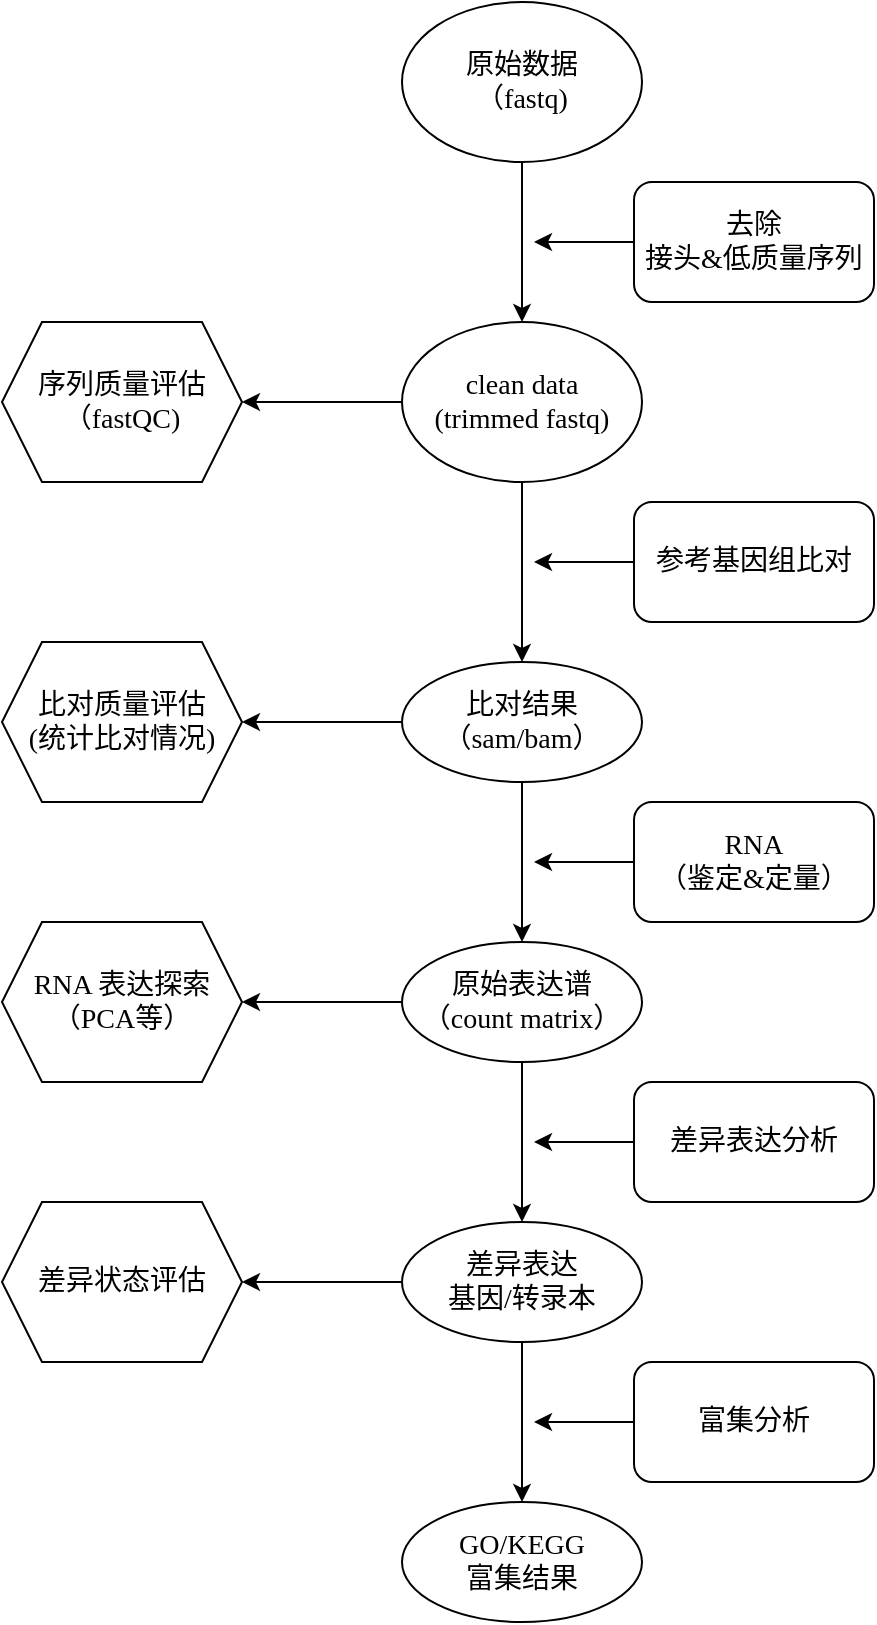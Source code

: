<mxfile version="16.2.7" type="github" pages="5">
  <diagram id="SD_GLQ9VekcqfIouxr11" name="RNA-seq常规分析流程">
    <mxGraphModel dx="1422" dy="762" grid="1" gridSize="10" guides="1" tooltips="1" connect="1" arrows="1" fold="1" page="1" pageScale="1" pageWidth="827" pageHeight="1169" background="#ffffff" math="0" shadow="0">
      <root>
        <mxCell id="HQpAR4vY4TTFvMgATuz_-0" />
        <mxCell id="HQpAR4vY4TTFvMgATuz_-1" parent="HQpAR4vY4TTFvMgATuz_-0" />
        <mxCell id="7me5INYPsJIEHoTj8Pcg-12" value="" style="edgeStyle=orthogonalEdgeStyle;shape=connector;curved=1;rounded=0;jumpStyle=none;jumpSize=6;orthogonalLoop=1;jettySize=auto;html=1;labelBackgroundColor=default;fontFamily=Times New Roman;fontSize=14;fontColor=default;endArrow=classic;endSize=6;targetPerimeterSpacing=0;strokeColor=default;" parent="HQpAR4vY4TTFvMgATuz_-1" source="7me5INYPsJIEHoTj8Pcg-0" target="7me5INYPsJIEHoTj8Pcg-11" edge="1">
          <mxGeometry relative="1" as="geometry" />
        </mxCell>
        <mxCell id="7me5INYPsJIEHoTj8Pcg-0" value="原始数据&lt;br style=&quot;font-size: 14px;&quot;&gt;（fastq)" style="ellipse;whiteSpace=wrap;html=1;fontFamily=Times New Roman;fontSize=14;" parent="HQpAR4vY4TTFvMgATuz_-1" vertex="1">
          <mxGeometry x="354" y="110" width="120" height="80" as="geometry" />
        </mxCell>
        <mxCell id="7me5INYPsJIEHoTj8Pcg-16" value="" style="edgeStyle=orthogonalEdgeStyle;shape=connector;curved=1;rounded=0;jumpStyle=none;jumpSize=6;orthogonalLoop=1;jettySize=auto;html=1;labelBackgroundColor=default;fontFamily=Times New Roman;fontSize=14;fontColor=default;endArrow=classic;endSize=6;targetPerimeterSpacing=0;strokeColor=default;" parent="HQpAR4vY4TTFvMgATuz_-1" source="7me5INYPsJIEHoTj8Pcg-11" target="7me5INYPsJIEHoTj8Pcg-15" edge="1">
          <mxGeometry relative="1" as="geometry" />
        </mxCell>
        <mxCell id="7me5INYPsJIEHoTj8Pcg-33" value="" style="edgeStyle=orthogonalEdgeStyle;shape=connector;curved=1;rounded=0;jumpStyle=none;jumpSize=6;orthogonalLoop=1;jettySize=auto;html=1;labelBackgroundColor=default;fontFamily=Times New Roman;fontSize=14;fontColor=default;endArrow=classic;endSize=6;targetPerimeterSpacing=0;strokeColor=default;" parent="HQpAR4vY4TTFvMgATuz_-1" source="7me5INYPsJIEHoTj8Pcg-11" target="7me5INYPsJIEHoTj8Pcg-32" edge="1">
          <mxGeometry relative="1" as="geometry" />
        </mxCell>
        <mxCell id="7me5INYPsJIEHoTj8Pcg-11" value="clean data&lt;br style=&quot;font-size: 14px;&quot;&gt;(trimmed fastq)" style="ellipse;whiteSpace=wrap;html=1;align=center;verticalAlign=middle;textDirection=ltr;fontFamily=Times New Roman;fontSize=14;" parent="HQpAR4vY4TTFvMgATuz_-1" vertex="1">
          <mxGeometry x="354" y="270" width="120" height="80" as="geometry" />
        </mxCell>
        <mxCell id="7me5INYPsJIEHoTj8Pcg-14" style="edgeStyle=orthogonalEdgeStyle;shape=connector;curved=1;rounded=0;jumpStyle=none;jumpSize=6;orthogonalLoop=1;jettySize=auto;html=1;exitX=0;exitY=0.5;exitDx=0;exitDy=0;labelBackgroundColor=default;fontFamily=Times New Roman;fontSize=14;fontColor=default;endArrow=classic;endSize=6;targetPerimeterSpacing=0;strokeColor=default;" parent="HQpAR4vY4TTFvMgATuz_-1" source="7me5INYPsJIEHoTj8Pcg-13" edge="1">
          <mxGeometry relative="1" as="geometry">
            <mxPoint x="420" y="230" as="targetPoint" />
          </mxGeometry>
        </mxCell>
        <mxCell id="7me5INYPsJIEHoTj8Pcg-13" value="去除&lt;br style=&quot;font-size: 14px;&quot;&gt;接头&amp;amp;低质量序列" style="rounded=1;whiteSpace=wrap;html=1;fontFamily=Times New Roman;fontSize=14;fontColor=default;" parent="HQpAR4vY4TTFvMgATuz_-1" vertex="1">
          <mxGeometry x="470" y="200" width="120" height="60" as="geometry" />
        </mxCell>
        <mxCell id="7me5INYPsJIEHoTj8Pcg-21" value="" style="edgeStyle=orthogonalEdgeStyle;shape=connector;curved=1;rounded=0;jumpStyle=none;jumpSize=6;orthogonalLoop=1;jettySize=auto;html=1;labelBackgroundColor=default;fontFamily=Times New Roman;fontSize=14;fontColor=default;endArrow=classic;endSize=6;targetPerimeterSpacing=0;strokeColor=default;" parent="HQpAR4vY4TTFvMgATuz_-1" source="7me5INYPsJIEHoTj8Pcg-15" target="7me5INYPsJIEHoTj8Pcg-20" edge="1">
          <mxGeometry relative="1" as="geometry" />
        </mxCell>
        <mxCell id="7me5INYPsJIEHoTj8Pcg-39" value="" style="edgeStyle=orthogonalEdgeStyle;shape=connector;curved=1;rounded=0;jumpStyle=none;jumpSize=6;orthogonalLoop=1;jettySize=auto;html=1;labelBackgroundColor=default;fontFamily=Times New Roman;fontSize=14;fontColor=default;endArrow=classic;endSize=6;targetPerimeterSpacing=0;strokeColor=default;" parent="HQpAR4vY4TTFvMgATuz_-1" source="7me5INYPsJIEHoTj8Pcg-15" target="7me5INYPsJIEHoTj8Pcg-38" edge="1">
          <mxGeometry relative="1" as="geometry" />
        </mxCell>
        <mxCell id="7me5INYPsJIEHoTj8Pcg-15" value="比对结果&lt;br style=&quot;font-size: 14px;&quot;&gt;（sam/bam）" style="ellipse;whiteSpace=wrap;html=1;fontFamily=Times New Roman;fontSize=14;" parent="HQpAR4vY4TTFvMgATuz_-1" vertex="1">
          <mxGeometry x="354" y="440" width="120" height="60" as="geometry" />
        </mxCell>
        <mxCell id="7me5INYPsJIEHoTj8Pcg-18" style="edgeStyle=orthogonalEdgeStyle;shape=connector;curved=1;rounded=0;jumpStyle=none;jumpSize=6;orthogonalLoop=1;jettySize=auto;html=1;exitX=0;exitY=0.5;exitDx=0;exitDy=0;labelBackgroundColor=default;fontFamily=Times New Roman;fontSize=14;fontColor=default;endArrow=classic;endSize=6;targetPerimeterSpacing=0;strokeColor=default;" parent="HQpAR4vY4TTFvMgATuz_-1" source="7me5INYPsJIEHoTj8Pcg-19" edge="1">
          <mxGeometry relative="1" as="geometry">
            <mxPoint x="420" y="390" as="targetPoint" />
          </mxGeometry>
        </mxCell>
        <mxCell id="7me5INYPsJIEHoTj8Pcg-19" value="参考基因组比对" style="rounded=1;whiteSpace=wrap;html=1;fontFamily=Times New Roman;fontSize=14;fontColor=default;" parent="HQpAR4vY4TTFvMgATuz_-1" vertex="1">
          <mxGeometry x="470" y="360" width="120" height="60" as="geometry" />
        </mxCell>
        <mxCell id="7me5INYPsJIEHoTj8Pcg-25" value="" style="edgeStyle=orthogonalEdgeStyle;shape=connector;curved=1;rounded=0;jumpStyle=none;jumpSize=6;orthogonalLoop=1;jettySize=auto;html=1;labelBackgroundColor=default;fontFamily=Times New Roman;fontSize=14;fontColor=default;endArrow=classic;endSize=6;targetPerimeterSpacing=0;strokeColor=default;" parent="HQpAR4vY4TTFvMgATuz_-1" source="7me5INYPsJIEHoTj8Pcg-20" target="7me5INYPsJIEHoTj8Pcg-24" edge="1">
          <mxGeometry relative="1" as="geometry" />
        </mxCell>
        <mxCell id="7me5INYPsJIEHoTj8Pcg-41" value="" style="edgeStyle=orthogonalEdgeStyle;shape=connector;curved=1;rounded=0;jumpStyle=none;jumpSize=6;orthogonalLoop=1;jettySize=auto;html=1;labelBackgroundColor=default;fontFamily=Times New Roman;fontSize=14;fontColor=default;endArrow=classic;endSize=6;targetPerimeterSpacing=0;strokeColor=default;" parent="HQpAR4vY4TTFvMgATuz_-1" source="7me5INYPsJIEHoTj8Pcg-20" target="7me5INYPsJIEHoTj8Pcg-40" edge="1">
          <mxGeometry relative="1" as="geometry" />
        </mxCell>
        <mxCell id="7me5INYPsJIEHoTj8Pcg-20" value="原始表达谱&lt;br style=&quot;font-size: 14px;&quot;&gt;（count matrix）" style="ellipse;whiteSpace=wrap;html=1;fontFamily=Times New Roman;fontSize=14;" parent="HQpAR4vY4TTFvMgATuz_-1" vertex="1">
          <mxGeometry x="354" y="580" width="120" height="60" as="geometry" />
        </mxCell>
        <mxCell id="7me5INYPsJIEHoTj8Pcg-22" style="edgeStyle=orthogonalEdgeStyle;shape=connector;curved=1;rounded=0;jumpStyle=none;jumpSize=6;orthogonalLoop=1;jettySize=auto;html=1;exitX=0;exitY=0.5;exitDx=0;exitDy=0;labelBackgroundColor=default;fontFamily=Times New Roman;fontSize=14;fontColor=default;endArrow=classic;endSize=6;targetPerimeterSpacing=0;strokeColor=default;" parent="HQpAR4vY4TTFvMgATuz_-1" source="7me5INYPsJIEHoTj8Pcg-23" edge="1">
          <mxGeometry relative="1" as="geometry">
            <mxPoint x="420" y="540" as="targetPoint" />
          </mxGeometry>
        </mxCell>
        <mxCell id="7me5INYPsJIEHoTj8Pcg-23" value="RNA&lt;br style=&quot;font-size: 14px;&quot;&gt;（鉴定&amp;amp;定量）" style="rounded=1;whiteSpace=wrap;html=1;fontFamily=Times New Roman;fontSize=14;fontColor=default;" parent="HQpAR4vY4TTFvMgATuz_-1" vertex="1">
          <mxGeometry x="470" y="510" width="120" height="60" as="geometry" />
        </mxCell>
        <mxCell id="7me5INYPsJIEHoTj8Pcg-37" value="" style="edgeStyle=orthogonalEdgeStyle;shape=connector;curved=1;rounded=0;jumpStyle=none;jumpSize=6;orthogonalLoop=1;jettySize=auto;html=1;labelBackgroundColor=default;fontFamily=Times New Roman;fontSize=14;fontColor=default;endArrow=classic;endSize=6;targetPerimeterSpacing=0;strokeColor=default;" parent="HQpAR4vY4TTFvMgATuz_-1" source="7me5INYPsJIEHoTj8Pcg-24" target="7me5INYPsJIEHoTj8Pcg-36" edge="1">
          <mxGeometry relative="1" as="geometry" />
        </mxCell>
        <mxCell id="7me5INYPsJIEHoTj8Pcg-45" value="" style="edgeStyle=orthogonalEdgeStyle;shape=connector;curved=1;rounded=0;jumpStyle=none;jumpSize=6;orthogonalLoop=1;jettySize=auto;html=1;labelBackgroundColor=default;fontFamily=Times New Roman;fontSize=14;fontColor=default;endArrow=classic;endSize=6;targetPerimeterSpacing=0;strokeColor=default;" parent="HQpAR4vY4TTFvMgATuz_-1" source="7me5INYPsJIEHoTj8Pcg-24" target="7me5INYPsJIEHoTj8Pcg-44" edge="1">
          <mxGeometry relative="1" as="geometry" />
        </mxCell>
        <mxCell id="7me5INYPsJIEHoTj8Pcg-24" value="差异表达&lt;br style=&quot;font-size: 14px;&quot;&gt;基因/转录本" style="ellipse;whiteSpace=wrap;html=1;fontFamily=Times New Roman;fontSize=14;" parent="HQpAR4vY4TTFvMgATuz_-1" vertex="1">
          <mxGeometry x="354" y="720" width="120" height="60" as="geometry" />
        </mxCell>
        <mxCell id="7me5INYPsJIEHoTj8Pcg-26" style="edgeStyle=orthogonalEdgeStyle;shape=connector;curved=1;rounded=0;jumpStyle=none;jumpSize=6;orthogonalLoop=1;jettySize=auto;html=1;exitX=0;exitY=0.5;exitDx=0;exitDy=0;labelBackgroundColor=default;fontFamily=Times New Roman;fontSize=14;fontColor=default;endArrow=classic;endSize=6;targetPerimeterSpacing=0;strokeColor=default;" parent="HQpAR4vY4TTFvMgATuz_-1" source="7me5INYPsJIEHoTj8Pcg-27" edge="1">
          <mxGeometry relative="1" as="geometry">
            <mxPoint x="420" y="680" as="targetPoint" />
          </mxGeometry>
        </mxCell>
        <mxCell id="7me5INYPsJIEHoTj8Pcg-27" value="差异表达分析" style="rounded=1;whiteSpace=wrap;html=1;fontFamily=Times New Roman;fontSize=14;fontColor=default;" parent="HQpAR4vY4TTFvMgATuz_-1" vertex="1">
          <mxGeometry x="470" y="650" width="120" height="60" as="geometry" />
        </mxCell>
        <mxCell id="7me5INYPsJIEHoTj8Pcg-32" value="序列质量评估&lt;br style=&quot;font-size: 14px;&quot;&gt;（fastQC)" style="shape=hexagon;perimeter=hexagonPerimeter2;whiteSpace=wrap;html=1;fixedSize=1;fontFamily=Times New Roman;fontSize=14;" parent="HQpAR4vY4TTFvMgATuz_-1" vertex="1">
          <mxGeometry x="154" y="270" width="120" height="80" as="geometry" />
        </mxCell>
        <mxCell id="7me5INYPsJIEHoTj8Pcg-36" value="GO/KEGG&lt;br style=&quot;font-size: 14px;&quot;&gt;富集结果" style="ellipse;whiteSpace=wrap;html=1;fontFamily=Times New Roman;fontSize=14;" parent="HQpAR4vY4TTFvMgATuz_-1" vertex="1">
          <mxGeometry x="354" y="860" width="120" height="60" as="geometry" />
        </mxCell>
        <mxCell id="7me5INYPsJIEHoTj8Pcg-38" value="比对质量评估&lt;br style=&quot;font-size: 14px;&quot;&gt;(统计比对情况)" style="shape=hexagon;perimeter=hexagonPerimeter2;whiteSpace=wrap;html=1;fixedSize=1;fontFamily=Times New Roman;fontSize=14;" parent="HQpAR4vY4TTFvMgATuz_-1" vertex="1">
          <mxGeometry x="154" y="430" width="120" height="80" as="geometry" />
        </mxCell>
        <mxCell id="7me5INYPsJIEHoTj8Pcg-40" value="RNA 表达探索&lt;br style=&quot;font-size: 14px&quot;&gt;（PCA等）" style="shape=hexagon;perimeter=hexagonPerimeter2;whiteSpace=wrap;html=1;fixedSize=1;fontFamily=Times New Roman;fontSize=14;" parent="HQpAR4vY4TTFvMgATuz_-1" vertex="1">
          <mxGeometry x="154" y="570" width="120" height="80" as="geometry" />
        </mxCell>
        <mxCell id="7me5INYPsJIEHoTj8Pcg-42" style="edgeStyle=orthogonalEdgeStyle;shape=connector;curved=1;rounded=0;jumpStyle=none;jumpSize=6;orthogonalLoop=1;jettySize=auto;html=1;exitX=0;exitY=0.5;exitDx=0;exitDy=0;labelBackgroundColor=default;fontFamily=Times New Roman;fontSize=14;fontColor=default;endArrow=classic;endSize=6;targetPerimeterSpacing=0;strokeColor=default;" parent="HQpAR4vY4TTFvMgATuz_-1" source="7me5INYPsJIEHoTj8Pcg-43" edge="1">
          <mxGeometry relative="1" as="geometry">
            <mxPoint x="420" y="820" as="targetPoint" />
          </mxGeometry>
        </mxCell>
        <mxCell id="7me5INYPsJIEHoTj8Pcg-43" value="富集分析" style="rounded=1;whiteSpace=wrap;html=1;fontFamily=Times New Roman;fontSize=14;fontColor=default;" parent="HQpAR4vY4TTFvMgATuz_-1" vertex="1">
          <mxGeometry x="470" y="790" width="120" height="60" as="geometry" />
        </mxCell>
        <mxCell id="7me5INYPsJIEHoTj8Pcg-44" value="差异状态评估" style="shape=hexagon;perimeter=hexagonPerimeter2;whiteSpace=wrap;html=1;fixedSize=1;fontFamily=Times New Roman;fontSize=14;" parent="HQpAR4vY4TTFvMgATuz_-1" vertex="1">
          <mxGeometry x="154" y="710" width="120" height="80" as="geometry" />
        </mxCell>
      </root>
    </mxGraphModel>
  </diagram>
  <diagram id="-Aa7ZXhrVIdaePOv4zky" name="mRNA分析">
    <mxGraphModel dx="1896" dy="2185" grid="1" gridSize="10" guides="1" tooltips="1" connect="1" arrows="1" fold="1" page="1" pageScale="1" pageWidth="827" pageHeight="1169" math="0" shadow="0">
      <root>
        <mxCell id="737hnoTCpdToOq-JtSO7-0" />
        <mxCell id="737hnoTCpdToOq-JtSO7-1" parent="737hnoTCpdToOq-JtSO7-0" />
        <mxCell id="RjeMHaFso97DG9LdphT8-2" value="" style="edgeStyle=entityRelationEdgeStyle;shape=connector;rounded=0;jumpStyle=none;jumpSize=6;orthogonalLoop=1;jettySize=auto;html=1;labelBackgroundColor=default;fontFamily=Times New Roman;fontSize=14;fontColor=default;endArrow=classic;endSize=6;targetPerimeterSpacing=0;strokeColor=default;" edge="1" parent="737hnoTCpdToOq-JtSO7-1" target="RjeMHaFso97DG9LdphT8-1">
          <mxGeometry relative="1" as="geometry">
            <mxPoint x="152" y="360" as="sourcePoint" />
          </mxGeometry>
        </mxCell>
        <mxCell id="RjeMHaFso97DG9LdphT8-4" value="" style="edgeStyle=entityRelationEdgeStyle;shape=connector;rounded=0;jumpStyle=none;jumpSize=6;orthogonalLoop=1;jettySize=auto;html=1;labelBackgroundColor=default;fontFamily=Times New Roman;fontSize=14;fontColor=default;endArrow=classic;endSize=6;targetPerimeterSpacing=0;strokeColor=default;" edge="1" parent="737hnoTCpdToOq-JtSO7-1" target="RjeMHaFso97DG9LdphT8-3">
          <mxGeometry relative="1" as="geometry">
            <mxPoint x="152" y="360" as="sourcePoint" />
          </mxGeometry>
        </mxCell>
        <mxCell id="6Nz1xkXPyrb21D1Xhfl5-1" value="" style="edgeStyle=entityRelationEdgeStyle;shape=connector;rounded=0;jumpStyle=none;jumpSize=6;orthogonalLoop=1;jettySize=auto;html=1;labelBackgroundColor=default;fontFamily=Times New Roman;fontSize=14;fontColor=default;endArrow=classic;endSize=6;targetPerimeterSpacing=0;strokeColor=default;" edge="1" parent="737hnoTCpdToOq-JtSO7-1" source="RjeMHaFso97DG9LdphT8-0" target="6Nz1xkXPyrb21D1Xhfl5-0">
          <mxGeometry relative="1" as="geometry" />
        </mxCell>
        <mxCell id="RjeMHaFso97DG9LdphT8-0" value="mRNA" style="rounded=1;whiteSpace=wrap;html=1;fontFamily=Times New Roman;fontSize=14;fontColor=default;" vertex="1" parent="737hnoTCpdToOq-JtSO7-1">
          <mxGeometry x="60" y="330" width="120" height="60" as="geometry" />
        </mxCell>
        <mxCell id="RjeMHaFso97DG9LdphT8-6" value="" style="edgeStyle=entityRelationEdgeStyle;shape=connector;rounded=0;jumpStyle=none;jumpSize=6;orthogonalLoop=1;jettySize=auto;html=1;labelBackgroundColor=default;fontFamily=Times New Roman;fontSize=14;fontColor=default;endArrow=classic;endSize=6;targetPerimeterSpacing=0;strokeColor=default;" edge="1" parent="737hnoTCpdToOq-JtSO7-1" source="RjeMHaFso97DG9LdphT8-1" target="RjeMHaFso97DG9LdphT8-5">
          <mxGeometry relative="1" as="geometry" />
        </mxCell>
        <mxCell id="RjeMHaFso97DG9LdphT8-8" value="" style="edgeStyle=entityRelationEdgeStyle;shape=connector;rounded=0;jumpStyle=none;jumpSize=6;orthogonalLoop=1;jettySize=auto;html=1;labelBackgroundColor=default;fontFamily=Times New Roman;fontSize=14;fontColor=default;endArrow=classic;endSize=6;targetPerimeterSpacing=0;strokeColor=default;" edge="1" parent="737hnoTCpdToOq-JtSO7-1" source="RjeMHaFso97DG9LdphT8-1" target="RjeMHaFso97DG9LdphT8-7">
          <mxGeometry relative="1" as="geometry" />
        </mxCell>
        <mxCell id="J89nL--Rx-JcG2ZnWHkW-0" value="" style="edgeStyle=entityRelationEdgeStyle;shape=connector;rounded=0;jumpStyle=none;jumpSize=6;orthogonalLoop=1;jettySize=auto;html=1;labelBackgroundColor=default;fontFamily=Times New Roman;fontSize=14;fontColor=default;endArrow=classic;endSize=6;targetPerimeterSpacing=0;strokeColor=default;" edge="1" parent="737hnoTCpdToOq-JtSO7-1" source="RjeMHaFso97DG9LdphT8-1" target="RjeMHaFso97DG9LdphT8-7">
          <mxGeometry relative="1" as="geometry" />
        </mxCell>
        <mxCell id="J89nL--Rx-JcG2ZnWHkW-2" value="" style="edgeStyle=entityRelationEdgeStyle;shape=connector;rounded=0;jumpStyle=none;jumpSize=6;orthogonalLoop=1;jettySize=auto;html=1;labelBackgroundColor=default;fontFamily=Times New Roman;fontSize=14;fontColor=default;endArrow=classic;endSize=6;targetPerimeterSpacing=0;strokeColor=default;" edge="1" parent="737hnoTCpdToOq-JtSO7-1" source="RjeMHaFso97DG9LdphT8-1" target="J89nL--Rx-JcG2ZnWHkW-1">
          <mxGeometry relative="1" as="geometry" />
        </mxCell>
        <mxCell id="RjeMHaFso97DG9LdphT8-1" value="数据库注释" style="whiteSpace=wrap;html=1;fontSize=14;fontFamily=Times New Roman;rounded=1;" vertex="1" parent="737hnoTCpdToOq-JtSO7-1">
          <mxGeometry x="248" y="80" width="120" height="60" as="geometry" />
        </mxCell>
        <mxCell id="RjeMHaFso97DG9LdphT8-14" value="" style="edgeStyle=entityRelationEdgeStyle;shape=connector;rounded=0;jumpStyle=none;jumpSize=6;orthogonalLoop=1;jettySize=auto;html=1;labelBackgroundColor=default;fontFamily=Times New Roman;fontSize=14;fontColor=default;endArrow=classic;endSize=6;targetPerimeterSpacing=0;strokeColor=default;" edge="1" parent="737hnoTCpdToOq-JtSO7-1" source="RjeMHaFso97DG9LdphT8-3" target="RjeMHaFso97DG9LdphT8-13">
          <mxGeometry relative="1" as="geometry" />
        </mxCell>
        <mxCell id="RjeMHaFso97DG9LdphT8-18" value="" style="edgeStyle=entityRelationEdgeStyle;shape=connector;rounded=0;jumpStyle=none;jumpSize=6;orthogonalLoop=1;jettySize=auto;html=1;labelBackgroundColor=default;fontFamily=Times New Roman;fontSize=14;fontColor=default;endArrow=classic;endSize=6;targetPerimeterSpacing=0;strokeColor=default;" edge="1" parent="737hnoTCpdToOq-JtSO7-1" source="RjeMHaFso97DG9LdphT8-3" target="RjeMHaFso97DG9LdphT8-17">
          <mxGeometry relative="1" as="geometry" />
        </mxCell>
        <mxCell id="RjeMHaFso97DG9LdphT8-20" value="" style="edgeStyle=entityRelationEdgeStyle;shape=connector;rounded=0;jumpStyle=none;jumpSize=6;orthogonalLoop=1;jettySize=auto;html=1;labelBackgroundColor=default;fontFamily=Times New Roman;fontSize=14;fontColor=default;endArrow=classic;endSize=6;targetPerimeterSpacing=0;strokeColor=default;" edge="1" parent="737hnoTCpdToOq-JtSO7-1" source="RjeMHaFso97DG9LdphT8-3" target="RjeMHaFso97DG9LdphT8-19">
          <mxGeometry relative="1" as="geometry" />
        </mxCell>
        <mxCell id="RjeMHaFso97DG9LdphT8-22" value="" style="edgeStyle=entityRelationEdgeStyle;shape=connector;rounded=0;jumpStyle=none;jumpSize=6;orthogonalLoop=1;jettySize=auto;html=1;labelBackgroundColor=default;fontFamily=Times New Roman;fontSize=14;fontColor=default;endArrow=classic;endSize=6;targetPerimeterSpacing=0;strokeColor=default;" edge="1" parent="737hnoTCpdToOq-JtSO7-1" source="RjeMHaFso97DG9LdphT8-3" target="RjeMHaFso97DG9LdphT8-21">
          <mxGeometry relative="1" as="geometry" />
        </mxCell>
        <mxCell id="yYjXmdsJIR3vJSGxp3he-1" value="" style="edgeStyle=entityRelationEdgeStyle;shape=connector;rounded=0;jumpStyle=none;jumpSize=6;orthogonalLoop=1;jettySize=auto;html=1;labelBackgroundColor=default;fontFamily=Times New Roman;fontSize=14;fontColor=default;endArrow=classic;endSize=6;targetPerimeterSpacing=0;strokeColor=default;" edge="1" parent="737hnoTCpdToOq-JtSO7-1" source="RjeMHaFso97DG9LdphT8-3" target="yYjXmdsJIR3vJSGxp3he-0">
          <mxGeometry relative="1" as="geometry" />
        </mxCell>
        <mxCell id="RjeMHaFso97DG9LdphT8-3" value="互作网络" style="whiteSpace=wrap;html=1;fontSize=14;fontFamily=Times New Roman;rounded=1;" vertex="1" parent="737hnoTCpdToOq-JtSO7-1">
          <mxGeometry x="220" y="688" width="120" height="60" as="geometry" />
        </mxCell>
        <mxCell id="RjeMHaFso97DG9LdphT8-5" value="转录因子注释" style="whiteSpace=wrap;html=1;fontSize=14;fontFamily=Times New Roman;rounded=1;" vertex="1" parent="737hnoTCpdToOq-JtSO7-1">
          <mxGeometry x="448" y="80" width="120" height="60" as="geometry" />
        </mxCell>
        <mxCell id="RjeMHaFso97DG9LdphT8-7" value="GSEA" style="whiteSpace=wrap;html=1;fontSize=14;fontFamily=Times New Roman;rounded=1;" vertex="1" parent="737hnoTCpdToOq-JtSO7-1">
          <mxGeometry x="449" y="-50" width="120" height="60" as="geometry" />
        </mxCell>
        <mxCell id="RjeMHaFso97DG9LdphT8-13" value="miRNA-mRNA&lt;br&gt;调控网络" style="whiteSpace=wrap;html=1;fontSize=14;fontFamily=Times New Roman;rounded=1;" vertex="1" parent="737hnoTCpdToOq-JtSO7-1">
          <mxGeometry x="439" y="533" width="120" height="60" as="geometry" />
        </mxCell>
        <mxCell id="RjeMHaFso97DG9LdphT8-17" value="蛋白质&lt;br&gt;互作网络" style="whiteSpace=wrap;html=1;fontSize=14;fontFamily=Times New Roman;rounded=1;" vertex="1" parent="737hnoTCpdToOq-JtSO7-1">
          <mxGeometry x="439" y="605" width="120" height="60" as="geometry" />
        </mxCell>
        <mxCell id="VHP0A_szdQ9qY3dpZ6-1-1" value="" style="edgeStyle=entityRelationEdgeStyle;shape=connector;rounded=0;jumpStyle=none;jumpSize=6;orthogonalLoop=1;jettySize=auto;html=1;labelBackgroundColor=default;fontFamily=Times New Roman;fontSize=14;fontColor=default;endArrow=classic;endSize=6;targetPerimeterSpacing=0;strokeColor=default;" edge="1" parent="737hnoTCpdToOq-JtSO7-1" source="RjeMHaFso97DG9LdphT8-19" target="VHP0A_szdQ9qY3dpZ6-1-0">
          <mxGeometry relative="1" as="geometry" />
        </mxCell>
        <mxCell id="VHP0A_szdQ9qY3dpZ6-1-3" value="" style="edgeStyle=entityRelationEdgeStyle;shape=connector;rounded=0;jumpStyle=none;jumpSize=6;orthogonalLoop=1;jettySize=auto;html=1;labelBackgroundColor=default;fontFamily=Times New Roman;fontSize=14;fontColor=default;endArrow=classic;endSize=6;targetPerimeterSpacing=0;strokeColor=default;" edge="1" parent="737hnoTCpdToOq-JtSO7-1" source="RjeMHaFso97DG9LdphT8-19" target="VHP0A_szdQ9qY3dpZ6-1-2">
          <mxGeometry relative="1" as="geometry" />
        </mxCell>
        <mxCell id="BoAjOB0TKaHnWaA86Mb_-1" value="" style="edgeStyle=entityRelationEdgeStyle;shape=connector;rounded=0;jumpStyle=none;jumpSize=6;orthogonalLoop=1;jettySize=auto;html=1;labelBackgroundColor=default;fontFamily=Times New Roman;fontSize=14;fontColor=default;endArrow=classic;endSize=6;targetPerimeterSpacing=0;strokeColor=default;" edge="1" parent="737hnoTCpdToOq-JtSO7-1" source="RjeMHaFso97DG9LdphT8-19" target="BoAjOB0TKaHnWaA86Mb_-0">
          <mxGeometry relative="1" as="geometry" />
        </mxCell>
        <mxCell id="RjeMHaFso97DG9LdphT8-19" value="共表达&lt;br&gt;互作网络" style="whiteSpace=wrap;html=1;fontSize=14;fontFamily=Times New Roman;rounded=1;" vertex="1" parent="737hnoTCpdToOq-JtSO7-1">
          <mxGeometry x="439" y="784.5" width="120" height="60" as="geometry" />
        </mxCell>
        <mxCell id="RjeMHaFso97DG9LdphT8-21" value="ceRNA&lt;br&gt;调控网络" style="whiteSpace=wrap;html=1;fontSize=14;fontFamily=Times New Roman;rounded=1;" vertex="1" parent="737hnoTCpdToOq-JtSO7-1">
          <mxGeometry x="439" y="688" width="120" height="60" as="geometry" />
        </mxCell>
        <mxCell id="yYjXmdsJIR3vJSGxp3he-0" value="驱动基因&lt;br&gt;网络" style="whiteSpace=wrap;html=1;fontSize=14;fontFamily=Times New Roman;rounded=1;" vertex="1" parent="737hnoTCpdToOq-JtSO7-1">
          <mxGeometry x="439" y="880" width="120" height="60" as="geometry" />
        </mxCell>
        <mxCell id="6Nz1xkXPyrb21D1Xhfl5-3" value="" style="edgeStyle=entityRelationEdgeStyle;shape=connector;rounded=0;jumpStyle=none;jumpSize=6;orthogonalLoop=1;jettySize=auto;html=1;labelBackgroundColor=default;fontFamily=Times New Roman;fontSize=14;fontColor=default;endArrow=classic;endSize=6;targetPerimeterSpacing=0;strokeColor=default;" edge="1" parent="737hnoTCpdToOq-JtSO7-1" source="6Nz1xkXPyrb21D1Xhfl5-0" target="6Nz1xkXPyrb21D1Xhfl5-2">
          <mxGeometry relative="1" as="geometry" />
        </mxCell>
        <mxCell id="6Nz1xkXPyrb21D1Xhfl5-5" value="" style="edgeStyle=entityRelationEdgeStyle;shape=connector;rounded=0;jumpStyle=none;jumpSize=6;orthogonalLoop=1;jettySize=auto;html=1;labelBackgroundColor=default;fontFamily=Times New Roman;fontSize=14;fontColor=default;endArrow=classic;endSize=6;targetPerimeterSpacing=0;strokeColor=default;" edge="1" parent="737hnoTCpdToOq-JtSO7-1" source="6Nz1xkXPyrb21D1Xhfl5-0" target="6Nz1xkXPyrb21D1Xhfl5-4">
          <mxGeometry relative="1" as="geometry" />
        </mxCell>
        <mxCell id="7Q60qSch_FEgxLCY1BbG-1" value="" style="edgeStyle=entityRelationEdgeStyle;shape=connector;rounded=0;jumpStyle=none;jumpSize=6;orthogonalLoop=1;jettySize=auto;html=1;labelBackgroundColor=default;fontFamily=Times New Roman;fontSize=14;fontColor=default;endArrow=classic;endSize=6;targetPerimeterSpacing=0;strokeColor=default;" edge="1" parent="737hnoTCpdToOq-JtSO7-1" source="6Nz1xkXPyrb21D1Xhfl5-0" target="7Q60qSch_FEgxLCY1BbG-0">
          <mxGeometry relative="1" as="geometry" />
        </mxCell>
        <mxCell id="6Nz1xkXPyrb21D1Xhfl5-0" value="结构分析" style="whiteSpace=wrap;html=1;fontSize=14;fontFamily=Times New Roman;rounded=1;" vertex="1" parent="737hnoTCpdToOq-JtSO7-1">
          <mxGeometry x="250" y="330" width="120" height="60" as="geometry" />
        </mxCell>
        <mxCell id="6Nz1xkXPyrb21D1Xhfl5-2" value="融合基因" style="whiteSpace=wrap;html=1;fontSize=14;fontFamily=Times New Roman;rounded=1;" vertex="1" parent="737hnoTCpdToOq-JtSO7-1">
          <mxGeometry x="450" y="330" width="120" height="60" as="geometry" />
        </mxCell>
        <mxCell id="6Nz1xkXPyrb21D1Xhfl5-4" value="可变剪切" style="whiteSpace=wrap;html=1;fontSize=14;fontFamily=Times New Roman;rounded=1;" vertex="1" parent="737hnoTCpdToOq-JtSO7-1">
          <mxGeometry x="451" y="420" width="120" height="60" as="geometry" />
        </mxCell>
        <mxCell id="J89nL--Rx-JcG2ZnWHkW-4" value="" style="edgeStyle=entityRelationEdgeStyle;shape=connector;rounded=0;jumpStyle=none;jumpSize=6;orthogonalLoop=1;jettySize=auto;html=1;labelBackgroundColor=default;fontFamily=Times New Roman;fontSize=14;fontColor=default;endArrow=classic;endSize=6;targetPerimeterSpacing=0;strokeColor=default;" edge="1" parent="737hnoTCpdToOq-JtSO7-1" source="J89nL--Rx-JcG2ZnWHkW-1" target="J89nL--Rx-JcG2ZnWHkW-3">
          <mxGeometry relative="1" as="geometry" />
        </mxCell>
        <mxCell id="J89nL--Rx-JcG2ZnWHkW-1" value="同源性分析" style="whiteSpace=wrap;html=1;fontSize=14;fontFamily=Times New Roman;rounded=1;" vertex="1" parent="737hnoTCpdToOq-JtSO7-1">
          <mxGeometry x="449" y="180" width="120" height="60" as="geometry" />
        </mxCell>
        <mxCell id="J89nL--Rx-JcG2ZnWHkW-3" value="&lt;span&gt;Rfam/Pfam/COG&lt;/span&gt;&lt;br&gt;&lt;span&gt;/EggNOG/InterPro&lt;/span&gt;" style="whiteSpace=wrap;html=1;fontSize=14;fontFamily=Times New Roman;rounded=1;" vertex="1" parent="737hnoTCpdToOq-JtSO7-1">
          <mxGeometry x="639" y="180" width="120" height="60" as="geometry" />
        </mxCell>
        <mxCell id="VHP0A_szdQ9qY3dpZ6-1-0" value="WGCNA" style="whiteSpace=wrap;html=1;fontSize=14;fontFamily=Times New Roman;rounded=1;" vertex="1" parent="737hnoTCpdToOq-JtSO7-1">
          <mxGeometry x="639" y="784.5" width="120" height="60" as="geometry" />
        </mxCell>
        <mxCell id="VHP0A_szdQ9qY3dpZ6-1-2" value="MEGENA" style="whiteSpace=wrap;html=1;fontSize=14;fontFamily=Times New Roman;rounded=1;" vertex="1" parent="737hnoTCpdToOq-JtSO7-1">
          <mxGeometry x="639" y="860" width="120" height="60" as="geometry" />
        </mxCell>
        <mxCell id="BoAjOB0TKaHnWaA86Mb_-0" value="pearson/spearman" style="whiteSpace=wrap;html=1;fontSize=14;fontFamily=Times New Roman;rounded=1;" vertex="1" parent="737hnoTCpdToOq-JtSO7-1">
          <mxGeometry x="639" y="700" width="120" height="60" as="geometry" />
        </mxCell>
        <mxCell id="7Q60qSch_FEgxLCY1BbG-0" value="SNP/InDel" style="whiteSpace=wrap;html=1;fontSize=14;fontFamily=Times New Roman;rounded=1;" vertex="1" parent="737hnoTCpdToOq-JtSO7-1">
          <mxGeometry x="451" y="260" width="120" height="60" as="geometry" />
        </mxCell>
      </root>
    </mxGraphModel>
  </diagram>
  <diagram id="n6Yq-IJFkOyLwjAZf8uK" name="lncRNA">
    <mxGraphModel dx="1422" dy="762" grid="1" gridSize="10" guides="1" tooltips="1" connect="1" arrows="1" fold="1" page="1" pageScale="1" pageWidth="827" pageHeight="1169" math="0" shadow="0">
      <root>
        <mxCell id="QmjejlGZePa0Qa-1rBb6-0" />
        <mxCell id="QmjejlGZePa0Qa-1rBb6-1" parent="QmjejlGZePa0Qa-1rBb6-0" />
        <mxCell id="QmjejlGZePa0Qa-1rBb6-4" value="" style="edgeStyle=entityRelationEdgeStyle;shape=connector;rounded=0;jumpStyle=none;jumpSize=6;orthogonalLoop=1;jettySize=auto;html=1;labelBackgroundColor=default;fontFamily=Times New Roman;fontSize=14;fontColor=default;endArrow=classic;endSize=6;targetPerimeterSpacing=0;strokeColor=default;" edge="1" parent="QmjejlGZePa0Qa-1rBb6-1" source="QmjejlGZePa0Qa-1rBb6-2" target="QmjejlGZePa0Qa-1rBb6-3">
          <mxGeometry relative="1" as="geometry" />
        </mxCell>
        <mxCell id="QmjejlGZePa0Qa-1rBb6-10" value="" style="edgeStyle=entityRelationEdgeStyle;shape=connector;rounded=0;jumpStyle=none;jumpSize=6;orthogonalLoop=1;jettySize=auto;html=1;labelBackgroundColor=default;fontFamily=Times New Roman;fontSize=14;fontColor=default;endArrow=classic;endSize=6;targetPerimeterSpacing=0;strokeColor=default;" edge="1" parent="QmjejlGZePa0Qa-1rBb6-1" source="QmjejlGZePa0Qa-1rBb6-2" target="QmjejlGZePa0Qa-1rBb6-9">
          <mxGeometry relative="1" as="geometry" />
        </mxCell>
        <mxCell id="0xXcGWVXtztSRR7EYhXG-1" value="" style="edgeStyle=entityRelationEdgeStyle;shape=connector;rounded=0;jumpStyle=none;jumpSize=6;orthogonalLoop=1;jettySize=auto;html=1;labelBackgroundColor=default;fontFamily=Times New Roman;fontSize=14;fontColor=default;endArrow=classic;endSize=6;targetPerimeterSpacing=0;strokeColor=default;" edge="1" parent="QmjejlGZePa0Qa-1rBb6-1" source="QmjejlGZePa0Qa-1rBb6-2" target="0xXcGWVXtztSRR7EYhXG-0">
          <mxGeometry relative="1" as="geometry" />
        </mxCell>
        <mxCell id="_Ld_5jGoLoK6Ce8NedDv-1" value="" style="edgeStyle=entityRelationEdgeStyle;shape=connector;rounded=0;jumpStyle=none;jumpSize=6;orthogonalLoop=1;jettySize=auto;html=1;labelBackgroundColor=default;fontFamily=Times New Roman;fontSize=14;fontColor=default;endArrow=classic;endSize=6;targetPerimeterSpacing=0;strokeColor=default;" edge="1" parent="QmjejlGZePa0Qa-1rBb6-1" source="QmjejlGZePa0Qa-1rBb6-2" target="_Ld_5jGoLoK6Ce8NedDv-0">
          <mxGeometry relative="1" as="geometry" />
        </mxCell>
        <mxCell id="QmjejlGZePa0Qa-1rBb6-2" value="lncRNA" style="rounded=1;whiteSpace=wrap;html=1;fontFamily=Times New Roman;fontSize=14;fontColor=default;" vertex="1" parent="QmjejlGZePa0Qa-1rBb6-1">
          <mxGeometry x="50" y="236" width="120" height="60" as="geometry" />
        </mxCell>
        <mxCell id="QmjejlGZePa0Qa-1rBb6-6" value="" style="edgeStyle=entityRelationEdgeStyle;shape=connector;rounded=0;jumpStyle=none;jumpSize=6;orthogonalLoop=1;jettySize=auto;html=1;labelBackgroundColor=default;fontFamily=Times New Roman;fontSize=14;fontColor=default;endArrow=classic;endSize=6;targetPerimeterSpacing=0;strokeColor=default;" edge="1" parent="QmjejlGZePa0Qa-1rBb6-1" source="QmjejlGZePa0Qa-1rBb6-3" target="QmjejlGZePa0Qa-1rBb6-5">
          <mxGeometry relative="1" as="geometry" />
        </mxCell>
        <mxCell id="QmjejlGZePa0Qa-1rBb6-8" value="" style="edgeStyle=entityRelationEdgeStyle;shape=connector;rounded=0;jumpStyle=none;jumpSize=6;orthogonalLoop=1;jettySize=auto;html=1;labelBackgroundColor=default;fontFamily=Times New Roman;fontSize=14;fontColor=default;endArrow=classic;endSize=6;targetPerimeterSpacing=0;strokeColor=default;" edge="1" parent="QmjejlGZePa0Qa-1rBb6-1" source="QmjejlGZePa0Qa-1rBb6-3" target="QmjejlGZePa0Qa-1rBb6-7">
          <mxGeometry relative="1" as="geometry" />
        </mxCell>
        <mxCell id="7X_1ykPo4O7VpB3DiK4N-1" value="" style="edgeStyle=entityRelationEdgeStyle;shape=connector;rounded=0;jumpStyle=none;jumpSize=6;orthogonalLoop=1;jettySize=auto;html=1;labelBackgroundColor=default;fontFamily=Times New Roman;fontSize=14;fontColor=default;endArrow=classic;endSize=6;targetPerimeterSpacing=0;strokeColor=default;" edge="1" parent="QmjejlGZePa0Qa-1rBb6-1" source="QmjejlGZePa0Qa-1rBb6-3" target="7X_1ykPo4O7VpB3DiK4N-0">
          <mxGeometry relative="1" as="geometry" />
        </mxCell>
        <mxCell id="CbajHVmJq3S52B-VpjVp-1" value="" style="edgeStyle=entityRelationEdgeStyle;shape=connector;rounded=0;jumpStyle=none;jumpSize=6;orthogonalLoop=1;jettySize=auto;html=1;labelBackgroundColor=default;fontFamily=Times New Roman;fontSize=14;fontColor=default;endArrow=classic;endSize=6;targetPerimeterSpacing=0;strokeColor=default;" edge="1" parent="QmjejlGZePa0Qa-1rBb6-1" source="QmjejlGZePa0Qa-1rBb6-3" target="CbajHVmJq3S52B-VpjVp-0">
          <mxGeometry relative="1" as="geometry" />
        </mxCell>
        <mxCell id="CbajHVmJq3S52B-VpjVp-3" value="" style="edgeStyle=entityRelationEdgeStyle;shape=connector;rounded=0;jumpStyle=none;jumpSize=6;orthogonalLoop=1;jettySize=auto;html=1;labelBackgroundColor=default;fontFamily=Times New Roman;fontSize=14;fontColor=default;endArrow=classic;endSize=6;targetPerimeterSpacing=0;strokeColor=default;" edge="1" parent="QmjejlGZePa0Qa-1rBb6-1" source="QmjejlGZePa0Qa-1rBb6-3" target="CbajHVmJq3S52B-VpjVp-2">
          <mxGeometry relative="1" as="geometry" />
        </mxCell>
        <mxCell id="r4jNr3FI0mREcZE-HQP9-1" value="" style="edgeStyle=entityRelationEdgeStyle;shape=connector;rounded=0;jumpStyle=none;jumpSize=6;orthogonalLoop=1;jettySize=auto;html=1;labelBackgroundColor=default;fontFamily=Times New Roman;fontSize=14;fontColor=default;endArrow=classic;endSize=6;targetPerimeterSpacing=0;strokeColor=default;" edge="1" parent="QmjejlGZePa0Qa-1rBb6-1" source="QmjejlGZePa0Qa-1rBb6-3" target="r4jNr3FI0mREcZE-HQP9-0">
          <mxGeometry relative="1" as="geometry" />
        </mxCell>
        <mxCell id="QmjejlGZePa0Qa-1rBb6-3" value="互作网络" style="whiteSpace=wrap;html=1;fontSize=14;fontFamily=Times New Roman;rounded=1;" vertex="1" parent="QmjejlGZePa0Qa-1rBb6-1">
          <mxGeometry x="250" y="236" width="120" height="60" as="geometry" />
        </mxCell>
        <mxCell id="QmjejlGZePa0Qa-1rBb6-5" value="cis 调控" style="whiteSpace=wrap;html=1;fontSize=14;fontFamily=Times New Roman;rounded=1;" vertex="1" parent="QmjejlGZePa0Qa-1rBb6-1">
          <mxGeometry x="450" y="136" width="120" height="60" as="geometry" />
        </mxCell>
        <mxCell id="QmjejlGZePa0Qa-1rBb6-7" value="trans 调控" style="whiteSpace=wrap;html=1;fontSize=14;fontFamily=Times New Roman;rounded=1;" vertex="1" parent="QmjejlGZePa0Qa-1rBb6-1">
          <mxGeometry x="450" y="206" width="120" height="60" as="geometry" />
        </mxCell>
        <mxCell id="QmjejlGZePa0Qa-1rBb6-9" value="编码潜能预测" style="whiteSpace=wrap;html=1;fontSize=14;fontFamily=Times New Roman;rounded=1;" vertex="1" parent="QmjejlGZePa0Qa-1rBb6-1">
          <mxGeometry x="250" y="526" width="120" height="60" as="geometry" />
        </mxCell>
        <mxCell id="7X_1ykPo4O7VpB3DiK4N-0" value="表达&lt;br&gt;相关性网络" style="whiteSpace=wrap;html=1;fontSize=14;fontFamily=Times New Roman;rounded=1;" vertex="1" parent="QmjejlGZePa0Qa-1rBb6-1">
          <mxGeometry x="450" y="296" width="120" height="60" as="geometry" />
        </mxCell>
        <mxCell id="CbajHVmJq3S52B-VpjVp-0" value="miRNA-lncRNA&lt;br&gt;调控网络" style="whiteSpace=wrap;html=1;fontSize=14;fontFamily=Times New Roman;rounded=1;" vertex="1" parent="QmjejlGZePa0Qa-1rBb6-1">
          <mxGeometry x="450" y="376" width="120" height="60" as="geometry" />
        </mxCell>
        <mxCell id="CbajHVmJq3S52B-VpjVp-2" value="ceRNA&lt;br&gt;调控网络" style="whiteSpace=wrap;html=1;fontSize=14;fontFamily=Times New Roman;rounded=1;" vertex="1" parent="QmjejlGZePa0Qa-1rBb6-1">
          <mxGeometry x="450" y="456" width="120" height="60" as="geometry" />
        </mxCell>
        <mxCell id="0xXcGWVXtztSRR7EYhXG-0" value="保守性分析" style="whiteSpace=wrap;html=1;fontSize=14;fontFamily=Times New Roman;rounded=1;" vertex="1" parent="QmjejlGZePa0Qa-1rBb6-1">
          <mxGeometry x="250" y="646" width="120" height="60" as="geometry" />
        </mxCell>
        <mxCell id="r4jNr3FI0mREcZE-HQP9-0" value="转录因子&lt;br&gt;调控网络" style="whiteSpace=wrap;html=1;fontSize=14;fontFamily=Times New Roman;rounded=1;" vertex="1" parent="QmjejlGZePa0Qa-1rBb6-1">
          <mxGeometry x="450" y="46" width="120" height="60" as="geometry" />
        </mxCell>
        <mxCell id="_Ld_5jGoLoK6Ce8NedDv-0" value="亚细胞定位" style="whiteSpace=wrap;html=1;fontSize=14;fontFamily=Times New Roman;rounded=1;" vertex="1" parent="QmjejlGZePa0Qa-1rBb6-1">
          <mxGeometry x="250" y="36" width="120" height="60" as="geometry" />
        </mxCell>
      </root>
    </mxGraphModel>
  </diagram>
  <diagram id="H5Bac1FvbXs6LP5U_FXH" name="circRNA">
    <mxGraphModel dx="981" dy="526" grid="1" gridSize="10" guides="1" tooltips="1" connect="1" arrows="1" fold="1" page="1" pageScale="1" pageWidth="827" pageHeight="1169" math="0" shadow="0">
      <root>
        <mxCell id="gSs0623AO6ybckm7y93t-0" />
        <mxCell id="gSs0623AO6ybckm7y93t-1" parent="gSs0623AO6ybckm7y93t-0" />
        <mxCell id="rFTJAyR8YyPa3_NaVKOX-1" value="" style="edgeStyle=entityRelationEdgeStyle;shape=connector;rounded=0;jumpStyle=none;jumpSize=6;orthogonalLoop=1;jettySize=auto;html=1;labelBackgroundColor=default;fontFamily=Times New Roman;fontSize=14;fontColor=default;endArrow=classic;endSize=6;targetPerimeterSpacing=0;strokeColor=default;" edge="1" parent="gSs0623AO6ybckm7y93t-1" source="gSs0623AO6ybckm7y93t-2" target="rFTJAyR8YyPa3_NaVKOX-0">
          <mxGeometry relative="1" as="geometry" />
        </mxCell>
        <mxCell id="atTGYw-WpSgNIz1EzUAh-1" value="" style="edgeStyle=entityRelationEdgeStyle;shape=connector;rounded=0;jumpStyle=none;jumpSize=6;orthogonalLoop=1;jettySize=auto;html=1;labelBackgroundColor=default;fontFamily=Times New Roman;fontSize=14;fontColor=default;endArrow=classic;endSize=6;targetPerimeterSpacing=0;strokeColor=default;" edge="1" parent="gSs0623AO6ybckm7y93t-1" source="gSs0623AO6ybckm7y93t-2" target="atTGYw-WpSgNIz1EzUAh-0">
          <mxGeometry relative="1" as="geometry" />
        </mxCell>
        <mxCell id="Miof6chFfShAFrEUx8-C-1" value="" style="edgeStyle=entityRelationEdgeStyle;shape=connector;rounded=0;jumpStyle=none;jumpSize=6;orthogonalLoop=1;jettySize=auto;html=1;labelBackgroundColor=default;fontFamily=Times New Roman;fontSize=14;fontColor=default;endArrow=classic;endSize=6;targetPerimeterSpacing=0;strokeColor=default;" edge="1" parent="gSs0623AO6ybckm7y93t-1" source="gSs0623AO6ybckm7y93t-2" target="Miof6chFfShAFrEUx8-C-0">
          <mxGeometry relative="1" as="geometry" />
        </mxCell>
        <mxCell id="gSs0623AO6ybckm7y93t-2" value="circRNA" style="rounded=1;whiteSpace=wrap;html=1;fontFamily=Times New Roman;fontSize=14;fontColor=default;" vertex="1" parent="gSs0623AO6ybckm7y93t-1">
          <mxGeometry x="80" y="350" width="120" height="60" as="geometry" />
        </mxCell>
        <mxCell id="rFTJAyR8YyPa3_NaVKOX-3" value="" style="edgeStyle=entityRelationEdgeStyle;shape=connector;rounded=0;jumpStyle=none;jumpSize=6;orthogonalLoop=1;jettySize=auto;html=1;labelBackgroundColor=default;fontFamily=Times New Roman;fontSize=14;fontColor=default;endArrow=classic;endSize=6;targetPerimeterSpacing=0;strokeColor=default;" edge="1" parent="gSs0623AO6ybckm7y93t-1" source="rFTJAyR8YyPa3_NaVKOX-0" target="rFTJAyR8YyPa3_NaVKOX-2">
          <mxGeometry relative="1" as="geometry" />
        </mxCell>
        <mxCell id="Miof6chFfShAFrEUx8-C-3" value="" style="edgeStyle=entityRelationEdgeStyle;shape=connector;rounded=0;jumpStyle=none;jumpSize=6;orthogonalLoop=1;jettySize=auto;html=1;labelBackgroundColor=default;fontFamily=Times New Roman;fontSize=14;fontColor=default;endArrow=classic;endSize=6;targetPerimeterSpacing=0;strokeColor=default;" edge="1" parent="gSs0623AO6ybckm7y93t-1" source="rFTJAyR8YyPa3_NaVKOX-0" target="Miof6chFfShAFrEUx8-C-2">
          <mxGeometry relative="1" as="geometry" />
        </mxCell>
        <mxCell id="rFTJAyR8YyPa3_NaVKOX-0" value="数据库注释" style="whiteSpace=wrap;html=1;fontSize=14;fontFamily=Times New Roman;rounded=1;" vertex="1" parent="gSs0623AO6ybckm7y93t-1">
          <mxGeometry x="280" y="350" width="120" height="60" as="geometry" />
        </mxCell>
        <mxCell id="rFTJAyR8YyPa3_NaVKOX-2" value="已知 circRNA&lt;br&gt;(circBank/circBase)" style="whiteSpace=wrap;html=1;fontSize=14;fontFamily=Times New Roman;rounded=1;" vertex="1" parent="gSs0623AO6ybckm7y93t-1">
          <mxGeometry x="460" y="290" width="120" height="60" as="geometry" />
        </mxCell>
        <mxCell id="atTGYw-WpSgNIz1EzUAh-0" value="互作网络" style="whiteSpace=wrap;html=1;fontSize=14;fontFamily=Times New Roman;rounded=1;" vertex="1" parent="gSs0623AO6ybckm7y93t-1">
          <mxGeometry x="280" y="450" width="120" height="60" as="geometry" />
        </mxCell>
        <mxCell id="Miof6chFfShAFrEUx8-C-0" value="保守性分析" style="whiteSpace=wrap;html=1;fontSize=14;fontFamily=Times New Roman;rounded=1;" vertex="1" parent="gSs0623AO6ybckm7y93t-1">
          <mxGeometry x="280" y="570" width="120" height="60" as="geometry" />
        </mxCell>
        <mxCell id="Miof6chFfShAFrEUx8-C-2" value="宿主基因注释" style="whiteSpace=wrap;html=1;fontSize=14;fontFamily=Times New Roman;rounded=1;" vertex="1" parent="gSs0623AO6ybckm7y93t-1">
          <mxGeometry x="460" y="390" width="120" height="60" as="geometry" />
        </mxCell>
        <mxCell id="lBhyVgX7Gc925aRyB4Vo-0" value="" style="edgeStyle=entityRelationEdgeStyle;shape=connector;rounded=0;jumpStyle=none;jumpSize=6;orthogonalLoop=1;jettySize=auto;html=1;labelBackgroundColor=default;fontFamily=Times New Roman;fontSize=14;fontColor=default;endArrow=classic;endSize=6;targetPerimeterSpacing=0;strokeColor=default;" edge="1" parent="gSs0623AO6ybckm7y93t-1" target="lBhyVgX7Gc925aRyB4Vo-3">
          <mxGeometry relative="1" as="geometry">
            <mxPoint x="400" y="480" as="sourcePoint" />
          </mxGeometry>
        </mxCell>
        <mxCell id="lBhyVgX7Gc925aRyB4Vo-1" value="" style="edgeStyle=entityRelationEdgeStyle;shape=connector;rounded=0;jumpStyle=none;jumpSize=6;orthogonalLoop=1;jettySize=auto;html=1;labelBackgroundColor=default;fontFamily=Times New Roman;fontSize=14;fontColor=default;endArrow=classic;endSize=6;targetPerimeterSpacing=0;strokeColor=default;" edge="1" parent="gSs0623AO6ybckm7y93t-1" target="lBhyVgX7Gc925aRyB4Vo-4">
          <mxGeometry relative="1" as="geometry">
            <mxPoint x="400" y="480" as="sourcePoint" />
          </mxGeometry>
        </mxCell>
        <mxCell id="lBhyVgX7Gc925aRyB4Vo-2" value="" style="edgeStyle=entityRelationEdgeStyle;shape=connector;rounded=0;jumpStyle=none;jumpSize=6;orthogonalLoop=1;jettySize=auto;html=1;labelBackgroundColor=default;fontFamily=Times New Roman;fontSize=14;fontColor=default;endArrow=classic;endSize=6;targetPerimeterSpacing=0;strokeColor=default;" edge="1" parent="gSs0623AO6ybckm7y93t-1" target="lBhyVgX7Gc925aRyB4Vo-5">
          <mxGeometry relative="1" as="geometry">
            <mxPoint x="400" y="480" as="sourcePoint" />
          </mxGeometry>
        </mxCell>
        <mxCell id="lBhyVgX7Gc925aRyB4Vo-3" value="表达&lt;br&gt;相关性网络" style="whiteSpace=wrap;html=1;fontSize=14;fontFamily=Times New Roman;rounded=1;" vertex="1" parent="gSs0623AO6ybckm7y93t-1">
          <mxGeometry x="470" y="460" width="120" height="60" as="geometry" />
        </mxCell>
        <mxCell id="lBhyVgX7Gc925aRyB4Vo-4" value="miRNA-circRNA&lt;br&gt;调控网络" style="whiteSpace=wrap;html=1;fontSize=14;fontFamily=Times New Roman;rounded=1;" vertex="1" parent="gSs0623AO6ybckm7y93t-1">
          <mxGeometry x="470" y="525" width="120" height="60" as="geometry" />
        </mxCell>
        <mxCell id="lBhyVgX7Gc925aRyB4Vo-5" value="ceRNA&lt;br&gt;调控网络" style="whiteSpace=wrap;html=1;fontSize=14;fontFamily=Times New Roman;rounded=1;" vertex="1" parent="gSs0623AO6ybckm7y93t-1">
          <mxGeometry x="470" y="590" width="120" height="60" as="geometry" />
        </mxCell>
      </root>
    </mxGraphModel>
  </diagram>
  <diagram id="uJ7oEX1DOCDa-u4ElR53" name="RNA-seq常见分析内容">
    <mxGraphModel dx="1422" dy="762" grid="1" gridSize="10" guides="1" tooltips="1" connect="1" arrows="1" fold="1" page="1" pageScale="1" pageWidth="827" pageHeight="1169" math="0" shadow="0">
      <root>
        <mxCell id="ZpqqXcT5OokEtPlHoQKn-0" />
        <mxCell id="ZpqqXcT5OokEtPlHoQKn-1" parent="ZpqqXcT5OokEtPlHoQKn-0" />
        <mxCell id="-XdCXTM5By3X9q9zv1ld-3" value="" style="edgeStyle=entityRelationEdgeStyle;shape=connector;rounded=0;jumpStyle=none;jumpSize=6;orthogonalLoop=1;jettySize=auto;html=1;labelBackgroundColor=default;fontFamily=Times New Roman;fontSize=14;fontColor=default;endArrow=classic;endSize=6;targetPerimeterSpacing=0;strokeColor=default;" edge="1" parent="ZpqqXcT5OokEtPlHoQKn-1" source="-XdCXTM5By3X9q9zv1ld-1" target="-XdCXTM5By3X9q9zv1ld-2">
          <mxGeometry relative="1" as="geometry" />
        </mxCell>
        <mxCell id="-XdCXTM5By3X9q9zv1ld-1" value="RNA起源" style="rounded=1;whiteSpace=wrap;html=1;fontFamily=Times New Roman;fontSize=14;fontColor=default;" vertex="1" parent="ZpqqXcT5OokEtPlHoQKn-1">
          <mxGeometry x="30" y="170" width="120" height="60" as="geometry" />
        </mxCell>
        <mxCell id="zsjQ3tZmOG9LZbpVLatz-0" value="" style="edgeStyle=entityRelationEdgeStyle;shape=connector;rounded=0;jumpStyle=none;jumpSize=6;orthogonalLoop=1;jettySize=auto;html=1;labelBackgroundColor=default;fontFamily=Times New Roman;fontSize=14;fontColor=default;endArrow=classic;endSize=6;targetPerimeterSpacing=0;strokeColor=default;" edge="1" parent="ZpqqXcT5OokEtPlHoQKn-1" source="-XdCXTM5By3X9q9zv1ld-2" target="-XdCXTM5By3X9q9zv1ld-12">
          <mxGeometry relative="1" as="geometry" />
        </mxCell>
        <mxCell id="-XdCXTM5By3X9q9zv1ld-2" value="同源性分析" style="whiteSpace=wrap;html=1;fontSize=14;fontFamily=Times New Roman;rounded=1;" vertex="1" parent="ZpqqXcT5OokEtPlHoQKn-1">
          <mxGeometry x="240" y="100" width="120" height="60" as="geometry" />
        </mxCell>
        <mxCell id="-XdCXTM5By3X9q9zv1ld-15" value="" style="edgeStyle=entityRelationEdgeStyle;shape=connector;rounded=0;jumpStyle=none;jumpSize=6;orthogonalLoop=1;jettySize=auto;html=1;labelBackgroundColor=default;fontFamily=Times New Roman;fontSize=14;fontColor=default;endArrow=classic;endSize=6;targetPerimeterSpacing=0;strokeColor=default;" edge="1" parent="ZpqqXcT5OokEtPlHoQKn-1" source="-XdCXTM5By3X9q9zv1ld-12" target="-XdCXTM5By3X9q9zv1ld-14">
          <mxGeometry relative="1" as="geometry" />
        </mxCell>
        <mxCell id="-XdCXTM5By3X9q9zv1ld-12" value="mRNA" style="ellipse;whiteSpace=wrap;html=1;fontSize=14;fontFamily=Times New Roman;rounded=1;" vertex="1" parent="ZpqqXcT5OokEtPlHoQKn-1">
          <mxGeometry x="450" y="100" width="120" height="60" as="geometry" />
        </mxCell>
        <mxCell id="-XdCXTM5By3X9q9zv1ld-14" value="&lt;span&gt;Rfam/Pfam/KOG&lt;/span&gt;&lt;br&gt;&lt;span&gt;/EggNOG/InterPro&lt;/span&gt;" style="whiteSpace=wrap;html=1;fontSize=14;fontFamily=Times New Roman;rounded=1;" vertex="1" parent="ZpqqXcT5OokEtPlHoQKn-1">
          <mxGeometry x="650" y="20" width="120" height="60" as="geometry" />
        </mxCell>
      </root>
    </mxGraphModel>
  </diagram>
</mxfile>
